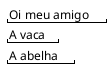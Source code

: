@startsalt featureinput
{
    !unquoted procedure $mandatoryInput($midlelement)
        "$midlelement"
    !endprocedure

    !unquoted procedure $optionalInput($midlelement, $aparecer)
        !if ($aparecer==1)
            $mandatoryInput($midlelement) 
        !endif
    !endprocedure

    !unquoted procedure $alternativeInput($midlelement, $plataforma, $midlealternative)
        !if ($plataforma==0) 
             $mandatoryInput($midlelement)
        !elseif ($plataforma==1)
            $mandatoryInput($midlealternative)   
        !endif 
    !endprocedure
    
    !$plataforma = 0
    $mandatoryInput(Oi meu amigo)
    $optionalInput(A vaca, 1)
    $alternativeInput(A abelha,$plataforma, O sabio)


}
@endsalt